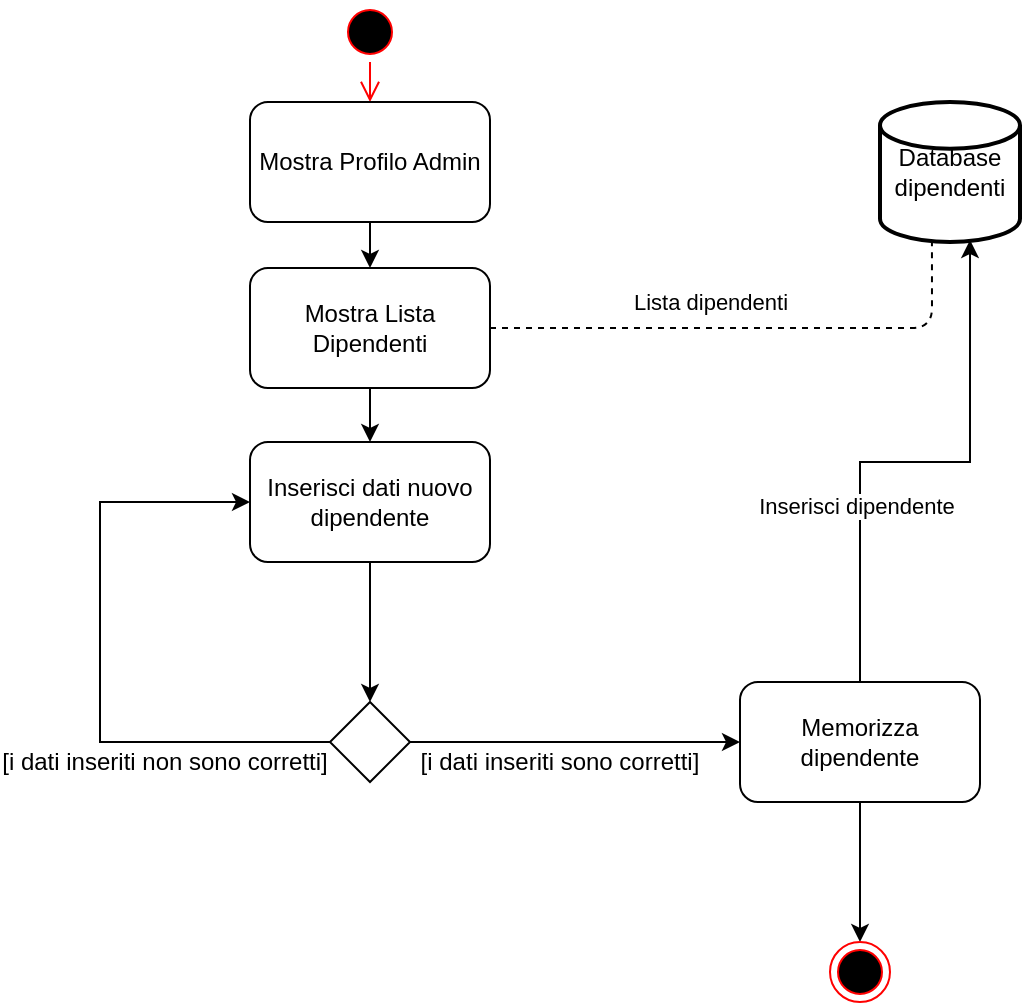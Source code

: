 <mxfile version="14.6.13" type="device"><diagram name="Page-1" id="e7e014a7-5840-1c2e-5031-d8a46d1fe8dd"><mxGraphModel dx="946" dy="598" grid="1" gridSize="10" guides="1" tooltips="1" connect="1" arrows="1" fold="1" page="1" pageScale="1" pageWidth="1169" pageHeight="826" background="none" math="0" shadow="0"><root><mxCell id="0"/><mxCell id="1" parent="0"/><mxCell id="b5ldXE4sHQpKzE6F06kI-41" value="" style="ellipse;html=1;shape=startState;fillColor=#000000;strokeColor=#ff0000;" parent="1" vertex="1"><mxGeometry x="430" y="250" width="30" height="30" as="geometry"/></mxCell><mxCell id="b5ldXE4sHQpKzE6F06kI-42" value="" style="edgeStyle=orthogonalEdgeStyle;html=1;verticalAlign=bottom;endArrow=open;endSize=8;strokeColor=#ff0000;" parent="1" source="b5ldXE4sHQpKzE6F06kI-41" edge="1"><mxGeometry relative="1" as="geometry"><mxPoint x="445" y="300" as="targetPoint"/></mxGeometry></mxCell><mxCell id="b5ldXE4sHQpKzE6F06kI-45" value="" style="edgeStyle=orthogonalEdgeStyle;rounded=0;orthogonalLoop=1;jettySize=auto;html=1;" parent="1" source="b5ldXE4sHQpKzE6F06kI-43" target="b5ldXE4sHQpKzE6F06kI-44" edge="1"><mxGeometry relative="1" as="geometry"/></mxCell><mxCell id="b5ldXE4sHQpKzE6F06kI-43" value="Mostra Profilo Admin" style="rounded=1;whiteSpace=wrap;html=1;" parent="1" vertex="1"><mxGeometry x="385" y="300" width="120" height="60" as="geometry"/></mxCell><mxCell id="b5ldXE4sHQpKzE6F06kI-47" value="" style="edgeStyle=orthogonalEdgeStyle;rounded=0;orthogonalLoop=1;jettySize=auto;html=1;" parent="1" source="b5ldXE4sHQpKzE6F06kI-44" target="b5ldXE4sHQpKzE6F06kI-46" edge="1"><mxGeometry relative="1" as="geometry"/></mxCell><mxCell id="b5ldXE4sHQpKzE6F06kI-44" value="Mostra Lista Dipendenti" style="rounded=1;whiteSpace=wrap;html=1;" parent="1" vertex="1"><mxGeometry x="385" y="383" width="120" height="60" as="geometry"/></mxCell><mxCell id="b5ldXE4sHQpKzE6F06kI-49" value="" style="edgeStyle=orthogonalEdgeStyle;rounded=0;orthogonalLoop=1;jettySize=auto;html=1;" parent="1" source="b5ldXE4sHQpKzE6F06kI-46" edge="1"><mxGeometry relative="1" as="geometry"><mxPoint x="445" y="600" as="targetPoint"/></mxGeometry></mxCell><mxCell id="b5ldXE4sHQpKzE6F06kI-46" value="Inserisci dati nuovo dipendente" style="rounded=1;whiteSpace=wrap;html=1;" parent="1" vertex="1"><mxGeometry x="385" y="470" width="120" height="60" as="geometry"/></mxCell><mxCell id="b5ldXE4sHQpKzE6F06kI-52" value="" style="edgeStyle=orthogonalEdgeStyle;rounded=0;orthogonalLoop=1;jettySize=auto;html=1;entryX=0;entryY=0.5;entryDx=0;entryDy=0;" parent="1" source="b5ldXE4sHQpKzE6F06kI-50" target="b5ldXE4sHQpKzE6F06kI-46" edge="1"><mxGeometry relative="1" as="geometry"><mxPoint x="345" y="620" as="targetPoint"/><Array as="points"><mxPoint x="310" y="620"/><mxPoint x="310" y="500"/></Array></mxGeometry></mxCell><mxCell id="b5ldXE4sHQpKzE6F06kI-56" value="" style="edgeStyle=orthogonalEdgeStyle;rounded=0;orthogonalLoop=1;jettySize=auto;html=1;entryX=0;entryY=0.5;entryDx=0;entryDy=0;" parent="1" source="b5ldXE4sHQpKzE6F06kI-50" target="b5ldXE4sHQpKzE6F06kI-57" edge="1"><mxGeometry relative="1" as="geometry"><mxPoint x="545" y="620" as="targetPoint"/></mxGeometry></mxCell><mxCell id="b5ldXE4sHQpKzE6F06kI-50" value="" style="rhombus;whiteSpace=wrap;html=1;" parent="1" vertex="1"><mxGeometry x="425" y="600" width="40" height="40" as="geometry"/></mxCell><mxCell id="b5ldXE4sHQpKzE6F06kI-53" value="[i dati inseriti non sono corretti]" style="text;html=1;strokeColor=none;fillColor=none;align=center;verticalAlign=middle;whiteSpace=wrap;rounded=0;" parent="1" vertex="1"><mxGeometry x="260" y="620" width="165" height="20" as="geometry"/></mxCell><mxCell id="b5ldXE4sHQpKzE6F06kI-59" value="" style="edgeStyle=orthogonalEdgeStyle;rounded=0;orthogonalLoop=1;jettySize=auto;html=1;entryX=0.5;entryY=0;entryDx=0;entryDy=0;" parent="1" source="b5ldXE4sHQpKzE6F06kI-57" target="b5ldXE4sHQpKzE6F06kI-60" edge="1"><mxGeometry relative="1" as="geometry"><mxPoint x="610" y="720" as="targetPoint"/></mxGeometry></mxCell><mxCell id="gBAZ_rDuHukLQcImN8Ts-4" style="edgeStyle=orthogonalEdgeStyle;rounded=0;orthogonalLoop=1;jettySize=auto;html=1;entryX=0.643;entryY=0.986;entryDx=0;entryDy=0;entryPerimeter=0;" edge="1" parent="1" source="b5ldXE4sHQpKzE6F06kI-57" target="gBAZ_rDuHukLQcImN8Ts-1"><mxGeometry relative="1" as="geometry"/></mxCell><mxCell id="gBAZ_rDuHukLQcImN8Ts-5" value="Inserisci dipendente" style="edgeLabel;html=1;align=center;verticalAlign=middle;resizable=0;points=[];" vertex="1" connectable="0" parent="gBAZ_rDuHukLQcImN8Ts-4"><mxGeometry x="-0.362" y="2" relative="1" as="geometry"><mxPoint as="offset"/></mxGeometry></mxCell><mxCell id="b5ldXE4sHQpKzE6F06kI-57" value="Memorizza dipendente" style="rounded=1;whiteSpace=wrap;html=1;" parent="1" vertex="1"><mxGeometry x="630" y="590" width="120" height="60" as="geometry"/></mxCell><mxCell id="b5ldXE4sHQpKzE6F06kI-60" value="" style="ellipse;html=1;shape=endState;fillColor=#000000;strokeColor=#ff0000;" parent="1" vertex="1"><mxGeometry x="675" y="720" width="30" height="30" as="geometry"/></mxCell><mxCell id="b5ldXE4sHQpKzE6F06kI-61" value="[i dati inseriti sono corretti]" style="text;html=1;strokeColor=none;fillColor=none;align=center;verticalAlign=middle;whiteSpace=wrap;rounded=0;" parent="1" vertex="1"><mxGeometry x="465" y="620" width="150" height="20" as="geometry"/></mxCell><mxCell id="gBAZ_rDuHukLQcImN8Ts-1" value="Database&lt;br&gt;dipendenti" style="strokeWidth=2;html=1;shape=mxgraph.flowchart.database;whiteSpace=wrap;" vertex="1" parent="1"><mxGeometry x="700" y="300" width="70" height="70" as="geometry"/></mxCell><mxCell id="gBAZ_rDuHukLQcImN8Ts-2" value="" style="endArrow=none;dashed=1;html=1;entryX=0.371;entryY=0.971;entryDx=0;entryDy=0;entryPerimeter=0;exitX=1;exitY=0.5;exitDx=0;exitDy=0;" edge="1" parent="1" source="b5ldXE4sHQpKzE6F06kI-44" target="gBAZ_rDuHukLQcImN8Ts-1"><mxGeometry width="50" height="50" relative="1" as="geometry"><mxPoint x="630" y="443" as="sourcePoint"/><mxPoint x="680" y="393" as="targetPoint"/><Array as="points"><mxPoint x="726" y="413"/></Array></mxGeometry></mxCell><mxCell id="gBAZ_rDuHukLQcImN8Ts-3" value="Lista dipendenti" style="edgeLabel;html=1;align=center;verticalAlign=middle;resizable=0;points=[];" vertex="1" connectable="0" parent="gBAZ_rDuHukLQcImN8Ts-2"><mxGeometry x="-0.023" relative="1" as="geometry"><mxPoint x="-20" y="-13" as="offset"/></mxGeometry></mxCell></root></mxGraphModel></diagram></mxfile>